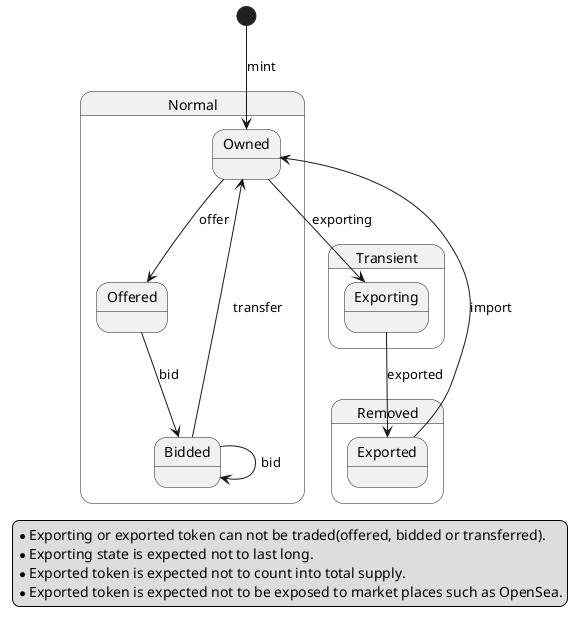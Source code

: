 
@startuml

' https://plantuml.com/state-diagram

state Normal {
  state Owned
  state Offered
  state Bidded
}

state Transient {
  state Exporting
}

state Removed {
  state Exported
}

[*] --> Owned : mint
Owned --> Offered : offer
Offered --> Bidded : bid
Bidded --> Bidded : bid
Bidded --> Owned : transfer
Owned --> Exporting : exporting
Exporting --> Exported : exported
Exported --> Owned : import


legend
  * Exporting or exported token can not be traded(offered, bidded or transferred).
  * Exporting state is expected not to last long.
  * Exported token is expected not to count into total supply.
  * Exported token is expected not to be exposed to market places such as OpenSea.
end legend


@enduml